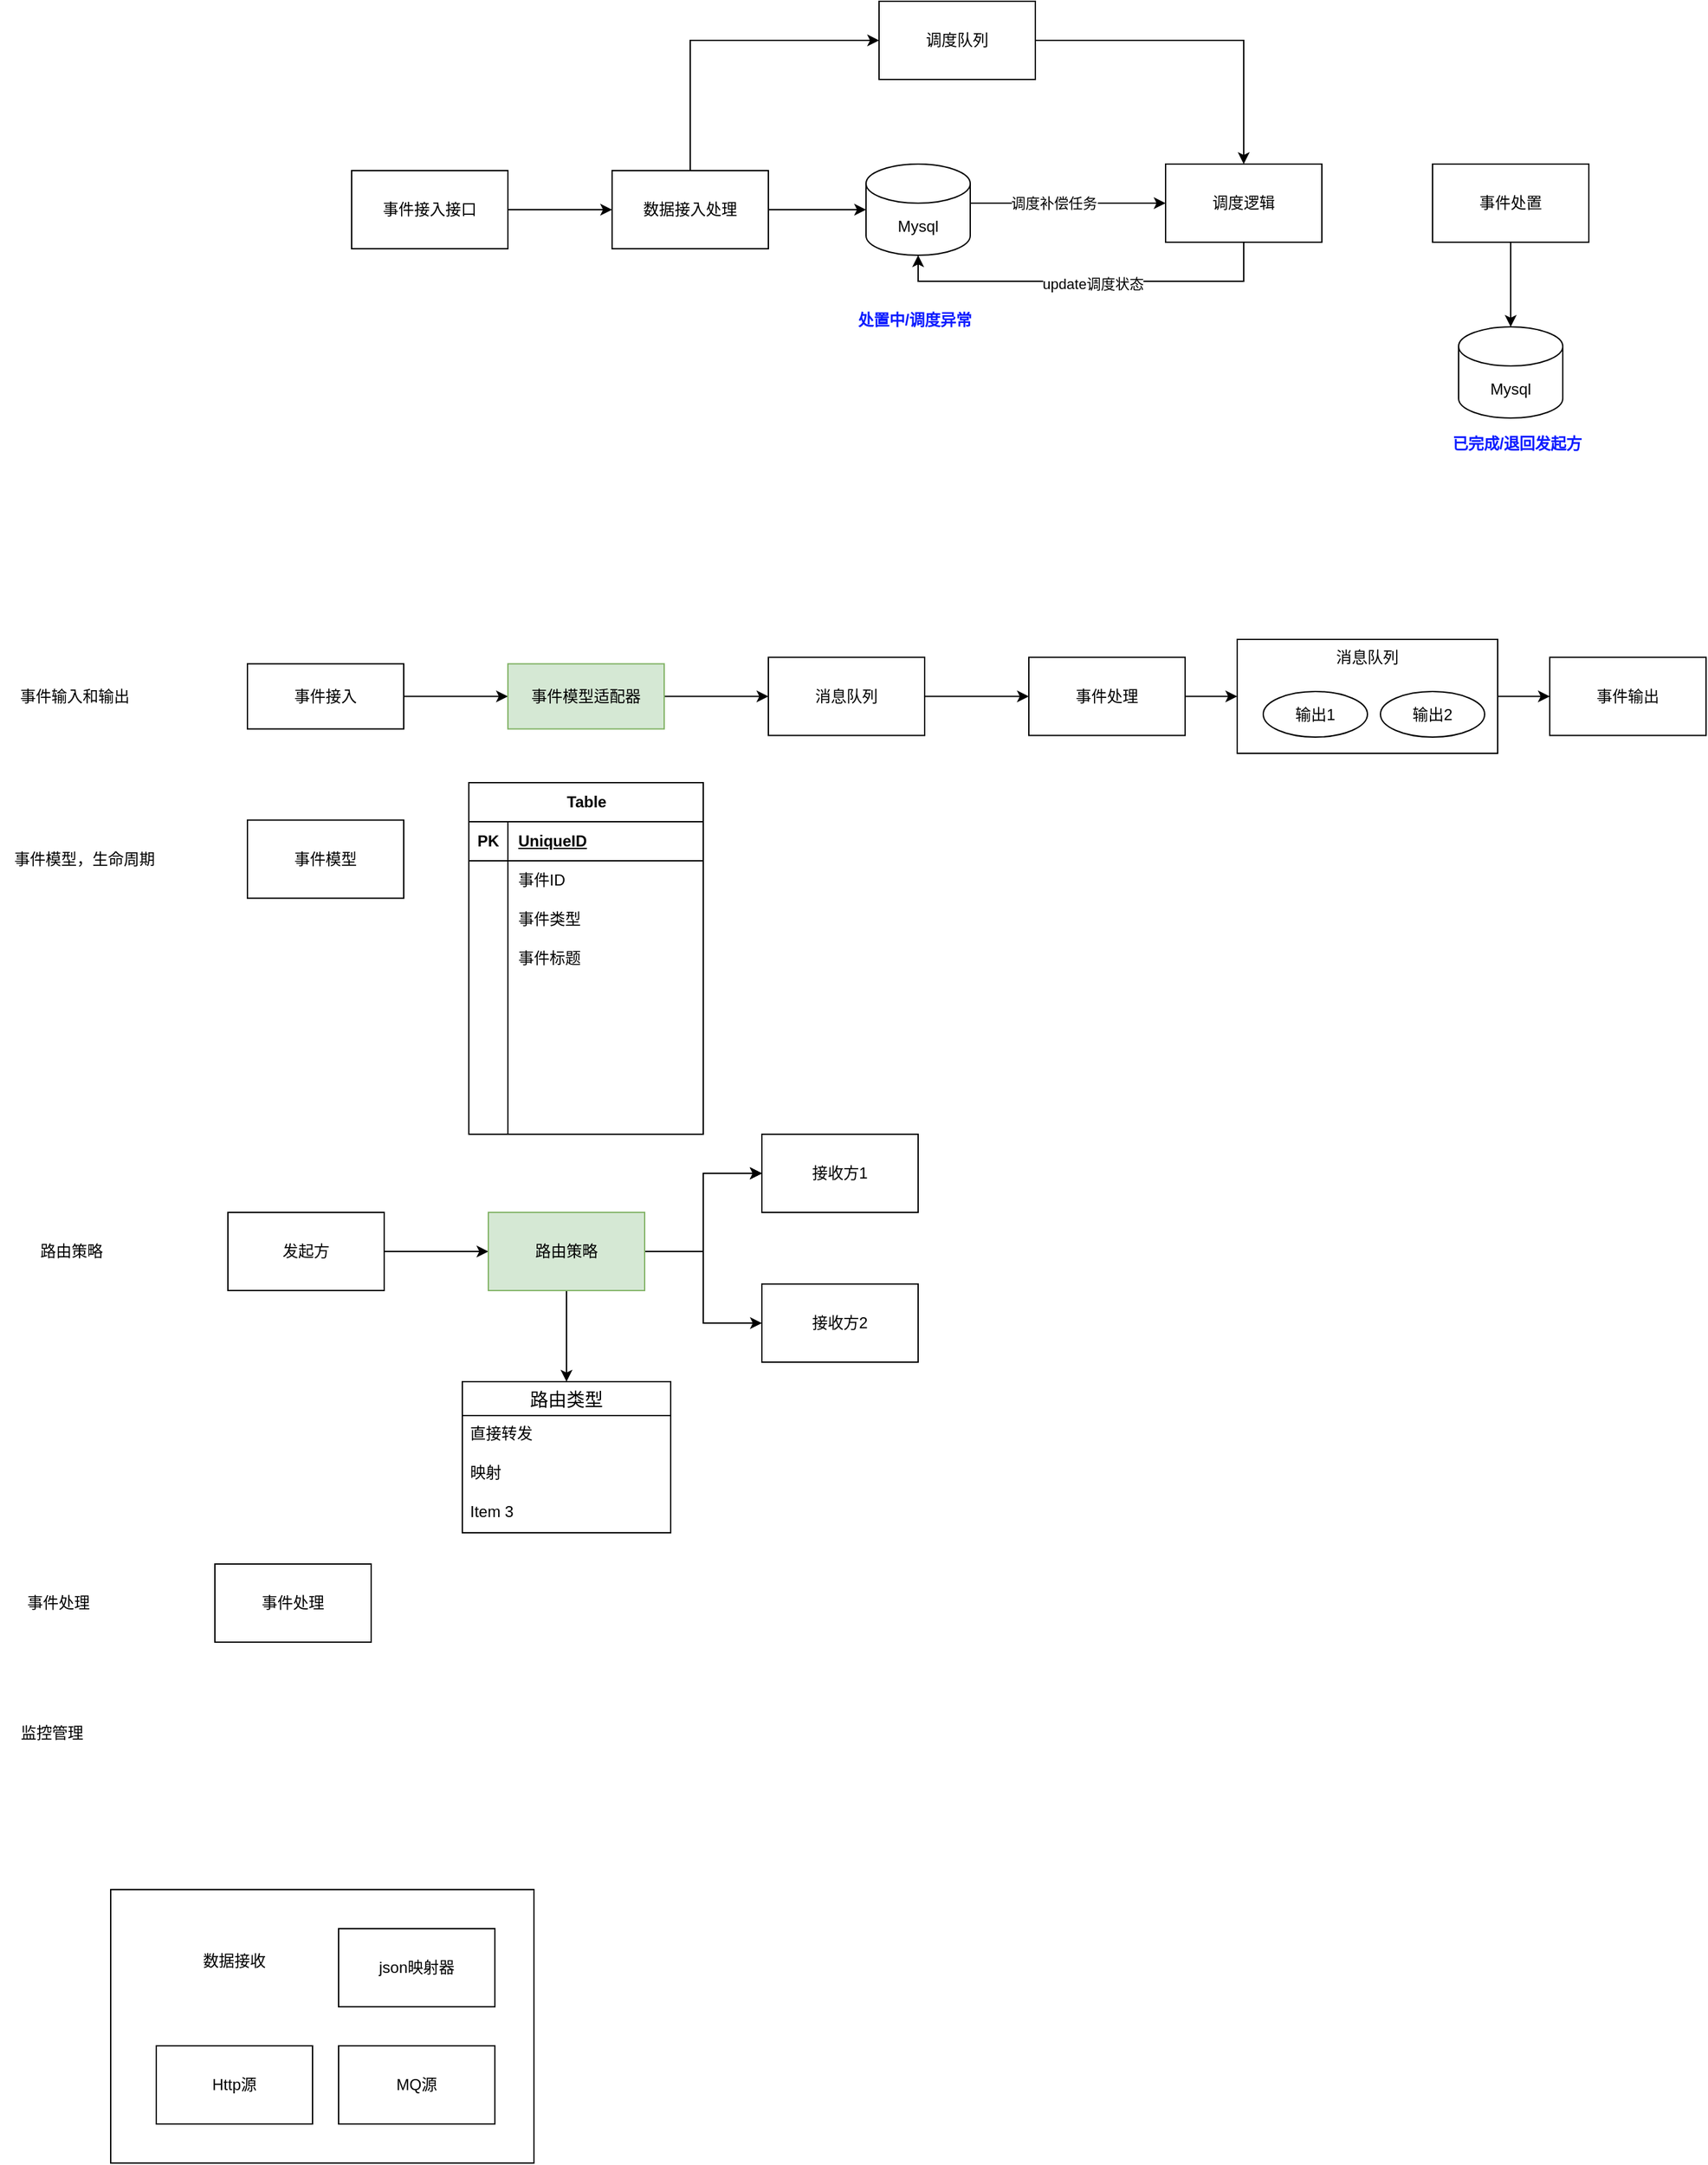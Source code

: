 <mxfile version="22.0.3" type="device">
  <diagram name="第 1 页" id="-LLjQUr8ZXZE0aKfJz2Y">
    <mxGraphModel dx="780" dy="1665" grid="1" gridSize="10" guides="1" tooltips="1" connect="1" arrows="1" fold="1" page="1" pageScale="1" pageWidth="827" pageHeight="1169" math="0" shadow="0">
      <root>
        <mxCell id="0" />
        <mxCell id="1" parent="0" />
        <mxCell id="o5Dc9ry5pBF1kSQfZfNr-97" value="" style="whiteSpace=wrap;html=1;rounded=0;" vertex="1" parent="1">
          <mxGeometry x="145" y="1120" width="325" height="210" as="geometry" />
        </mxCell>
        <mxCell id="o5Dc9ry5pBF1kSQfZfNr-1" value="事件模型，生命周期" style="text;html=1;strokeColor=none;fillColor=none;align=center;verticalAlign=middle;whiteSpace=wrap;rounded=0;" vertex="1" parent="1">
          <mxGeometry x="60" y="308.75" width="130" height="40" as="geometry" />
        </mxCell>
        <mxCell id="o5Dc9ry5pBF1kSQfZfNr-2" value="路由策略" style="text;html=1;strokeColor=none;fillColor=none;align=center;verticalAlign=middle;whiteSpace=wrap;rounded=0;" vertex="1" parent="1">
          <mxGeometry x="85" y="615" width="60" height="30" as="geometry" />
        </mxCell>
        <mxCell id="o5Dc9ry5pBF1kSQfZfNr-3" value="事件处理" style="text;html=1;strokeColor=none;fillColor=none;align=center;verticalAlign=middle;whiteSpace=wrap;rounded=0;" vertex="1" parent="1">
          <mxGeometry x="75" y="885" width="60" height="30" as="geometry" />
        </mxCell>
        <mxCell id="o5Dc9ry5pBF1kSQfZfNr-4" value="监控管理" style="text;html=1;strokeColor=none;fillColor=none;align=center;verticalAlign=middle;whiteSpace=wrap;rounded=0;" vertex="1" parent="1">
          <mxGeometry x="70" y="985" width="60" height="30" as="geometry" />
        </mxCell>
        <mxCell id="o5Dc9ry5pBF1kSQfZfNr-5" value="事件输入和输出" style="text;html=1;strokeColor=none;fillColor=none;align=center;verticalAlign=middle;whiteSpace=wrap;rounded=0;" vertex="1" parent="1">
          <mxGeometry x="60" y="188.75" width="115" height="30" as="geometry" />
        </mxCell>
        <mxCell id="o5Dc9ry5pBF1kSQfZfNr-8" value="" style="edgeStyle=orthogonalEdgeStyle;rounded=0;orthogonalLoop=1;jettySize=auto;html=1;" edge="1" parent="1" source="o5Dc9ry5pBF1kSQfZfNr-6" target="o5Dc9ry5pBF1kSQfZfNr-7">
          <mxGeometry relative="1" as="geometry" />
        </mxCell>
        <mxCell id="o5Dc9ry5pBF1kSQfZfNr-6" value="事件接入" style="rounded=0;whiteSpace=wrap;html=1;" vertex="1" parent="1">
          <mxGeometry x="250" y="178.75" width="120" height="50" as="geometry" />
        </mxCell>
        <mxCell id="o5Dc9ry5pBF1kSQfZfNr-10" value="" style="edgeStyle=orthogonalEdgeStyle;rounded=0;orthogonalLoop=1;jettySize=auto;html=1;" edge="1" parent="1" source="o5Dc9ry5pBF1kSQfZfNr-7" target="o5Dc9ry5pBF1kSQfZfNr-9">
          <mxGeometry relative="1" as="geometry" />
        </mxCell>
        <mxCell id="o5Dc9ry5pBF1kSQfZfNr-7" value="事件模型适配器" style="rounded=0;whiteSpace=wrap;html=1;fillColor=#d5e8d4;strokeColor=#82b366;" vertex="1" parent="1">
          <mxGeometry x="450" y="178.75" width="120" height="50" as="geometry" />
        </mxCell>
        <mxCell id="o5Dc9ry5pBF1kSQfZfNr-12" value="" style="edgeStyle=orthogonalEdgeStyle;rounded=0;orthogonalLoop=1;jettySize=auto;html=1;" edge="1" parent="1" source="o5Dc9ry5pBF1kSQfZfNr-9" target="o5Dc9ry5pBF1kSQfZfNr-11">
          <mxGeometry relative="1" as="geometry" />
        </mxCell>
        <mxCell id="o5Dc9ry5pBF1kSQfZfNr-9" value="消息队列" style="whiteSpace=wrap;html=1;rounded=0;" vertex="1" parent="1">
          <mxGeometry x="650" y="173.75" width="120" height="60" as="geometry" />
        </mxCell>
        <mxCell id="o5Dc9ry5pBF1kSQfZfNr-14" value="" style="edgeStyle=orthogonalEdgeStyle;rounded=0;orthogonalLoop=1;jettySize=auto;html=1;" edge="1" parent="1" source="o5Dc9ry5pBF1kSQfZfNr-11" target="o5Dc9ry5pBF1kSQfZfNr-13">
          <mxGeometry relative="1" as="geometry" />
        </mxCell>
        <mxCell id="o5Dc9ry5pBF1kSQfZfNr-11" value="事件处理" style="whiteSpace=wrap;html=1;rounded=0;" vertex="1" parent="1">
          <mxGeometry x="850" y="173.75" width="120" height="60" as="geometry" />
        </mxCell>
        <mxCell id="o5Dc9ry5pBF1kSQfZfNr-16" value="" style="edgeStyle=orthogonalEdgeStyle;rounded=0;orthogonalLoop=1;jettySize=auto;html=1;" edge="1" parent="1" source="o5Dc9ry5pBF1kSQfZfNr-13" target="o5Dc9ry5pBF1kSQfZfNr-15">
          <mxGeometry relative="1" as="geometry" />
        </mxCell>
        <mxCell id="o5Dc9ry5pBF1kSQfZfNr-13" value="消息队列" style="whiteSpace=wrap;html=1;rounded=0;align=center;verticalAlign=top;" vertex="1" parent="1">
          <mxGeometry x="1010" y="160" width="200" height="87.5" as="geometry" />
        </mxCell>
        <mxCell id="o5Dc9ry5pBF1kSQfZfNr-15" value="事件输出" style="whiteSpace=wrap;html=1;rounded=0;" vertex="1" parent="1">
          <mxGeometry x="1250" y="173.75" width="120" height="60" as="geometry" />
        </mxCell>
        <mxCell id="o5Dc9ry5pBF1kSQfZfNr-17" value="事件模型" style="whiteSpace=wrap;html=1;rounded=0;" vertex="1" parent="1">
          <mxGeometry x="250" y="298.75" width="120" height="60" as="geometry" />
        </mxCell>
        <mxCell id="o5Dc9ry5pBF1kSQfZfNr-21" value="" style="edgeStyle=orthogonalEdgeStyle;rounded=0;orthogonalLoop=1;jettySize=auto;html=1;" edge="1" parent="1" source="o5Dc9ry5pBF1kSQfZfNr-19" target="o5Dc9ry5pBF1kSQfZfNr-20">
          <mxGeometry relative="1" as="geometry" />
        </mxCell>
        <mxCell id="o5Dc9ry5pBF1kSQfZfNr-19" value="发起方" style="rounded=0;whiteSpace=wrap;html=1;" vertex="1" parent="1">
          <mxGeometry x="235" y="600" width="120" height="60" as="geometry" />
        </mxCell>
        <mxCell id="o5Dc9ry5pBF1kSQfZfNr-23" value="" style="edgeStyle=orthogonalEdgeStyle;rounded=0;orthogonalLoop=1;jettySize=auto;html=1;" edge="1" parent="1" source="o5Dc9ry5pBF1kSQfZfNr-20" target="o5Dc9ry5pBF1kSQfZfNr-22">
          <mxGeometry relative="1" as="geometry" />
        </mxCell>
        <mxCell id="o5Dc9ry5pBF1kSQfZfNr-24" value="" style="edgeStyle=orthogonalEdgeStyle;rounded=0;orthogonalLoop=1;jettySize=auto;html=1;" edge="1" parent="1" source="o5Dc9ry5pBF1kSQfZfNr-20" target="o5Dc9ry5pBF1kSQfZfNr-22">
          <mxGeometry relative="1" as="geometry" />
        </mxCell>
        <mxCell id="o5Dc9ry5pBF1kSQfZfNr-25" value="" style="edgeStyle=orthogonalEdgeStyle;rounded=0;orthogonalLoop=1;jettySize=auto;html=1;" edge="1" parent="1" source="o5Dc9ry5pBF1kSQfZfNr-20" target="o5Dc9ry5pBF1kSQfZfNr-22">
          <mxGeometry relative="1" as="geometry" />
        </mxCell>
        <mxCell id="o5Dc9ry5pBF1kSQfZfNr-26" value="" style="edgeStyle=orthogonalEdgeStyle;rounded=0;orthogonalLoop=1;jettySize=auto;html=1;" edge="1" parent="1" source="o5Dc9ry5pBF1kSQfZfNr-20" target="o5Dc9ry5pBF1kSQfZfNr-22">
          <mxGeometry relative="1" as="geometry" />
        </mxCell>
        <mxCell id="o5Dc9ry5pBF1kSQfZfNr-28" style="edgeStyle=orthogonalEdgeStyle;rounded=0;orthogonalLoop=1;jettySize=auto;html=1;" edge="1" parent="1" source="o5Dc9ry5pBF1kSQfZfNr-20" target="o5Dc9ry5pBF1kSQfZfNr-27">
          <mxGeometry relative="1" as="geometry" />
        </mxCell>
        <mxCell id="o5Dc9ry5pBF1kSQfZfNr-92" style="edgeStyle=orthogonalEdgeStyle;rounded=0;orthogonalLoop=1;jettySize=auto;html=1;exitX=0.5;exitY=1;exitDx=0;exitDy=0;entryX=0.5;entryY=0;entryDx=0;entryDy=0;" edge="1" parent="1" source="o5Dc9ry5pBF1kSQfZfNr-20" target="o5Dc9ry5pBF1kSQfZfNr-88">
          <mxGeometry relative="1" as="geometry" />
        </mxCell>
        <mxCell id="o5Dc9ry5pBF1kSQfZfNr-20" value="路由策略" style="whiteSpace=wrap;html=1;rounded=0;fillColor=#d5e8d4;strokeColor=#82b366;" vertex="1" parent="1">
          <mxGeometry x="435" y="600" width="120" height="60" as="geometry" />
        </mxCell>
        <mxCell id="o5Dc9ry5pBF1kSQfZfNr-22" value="接收方1" style="whiteSpace=wrap;html=1;rounded=0;" vertex="1" parent="1">
          <mxGeometry x="645" y="540" width="120" height="60" as="geometry" />
        </mxCell>
        <mxCell id="o5Dc9ry5pBF1kSQfZfNr-27" value="接收方2" style="whiteSpace=wrap;html=1;rounded=0;" vertex="1" parent="1">
          <mxGeometry x="645" y="655" width="120" height="60" as="geometry" />
        </mxCell>
        <mxCell id="o5Dc9ry5pBF1kSQfZfNr-29" value="事件处理" style="rounded=0;whiteSpace=wrap;html=1;" vertex="1" parent="1">
          <mxGeometry x="225" y="870" width="120" height="60" as="geometry" />
        </mxCell>
        <mxCell id="o5Dc9ry5pBF1kSQfZfNr-30" value="输出1" style="ellipse;whiteSpace=wrap;html=1;" vertex="1" parent="1">
          <mxGeometry x="1030" y="200" width="80" height="35" as="geometry" />
        </mxCell>
        <mxCell id="o5Dc9ry5pBF1kSQfZfNr-31" value="输出2" style="ellipse;whiteSpace=wrap;html=1;" vertex="1" parent="1">
          <mxGeometry x="1120" y="200" width="80" height="35" as="geometry" />
        </mxCell>
        <mxCell id="o5Dc9ry5pBF1kSQfZfNr-34" value="" style="edgeStyle=orthogonalEdgeStyle;rounded=0;orthogonalLoop=1;jettySize=auto;html=1;" edge="1" parent="1" source="o5Dc9ry5pBF1kSQfZfNr-32" target="o5Dc9ry5pBF1kSQfZfNr-33">
          <mxGeometry relative="1" as="geometry" />
        </mxCell>
        <mxCell id="o5Dc9ry5pBF1kSQfZfNr-32" value="事件接入接口" style="rounded=0;whiteSpace=wrap;html=1;" vertex="1" parent="1">
          <mxGeometry x="330" y="-200" width="120" height="60" as="geometry" />
        </mxCell>
        <mxCell id="o5Dc9ry5pBF1kSQfZfNr-46" style="edgeStyle=orthogonalEdgeStyle;rounded=0;orthogonalLoop=1;jettySize=auto;html=1;exitX=0.5;exitY=0;exitDx=0;exitDy=0;entryX=0;entryY=0.5;entryDx=0;entryDy=0;" edge="1" parent="1" source="o5Dc9ry5pBF1kSQfZfNr-33" target="o5Dc9ry5pBF1kSQfZfNr-43">
          <mxGeometry relative="1" as="geometry" />
        </mxCell>
        <mxCell id="o5Dc9ry5pBF1kSQfZfNr-33" value="数据接入处理" style="whiteSpace=wrap;html=1;rounded=0;" vertex="1" parent="1">
          <mxGeometry x="530" y="-200" width="120" height="60" as="geometry" />
        </mxCell>
        <mxCell id="o5Dc9ry5pBF1kSQfZfNr-50" style="edgeStyle=orthogonalEdgeStyle;rounded=0;orthogonalLoop=1;jettySize=auto;html=1;exitX=1;exitY=0;exitDx=0;exitDy=45;exitPerimeter=0;entryX=0;entryY=0.5;entryDx=0;entryDy=0;" edge="1" parent="1" source="o5Dc9ry5pBF1kSQfZfNr-39" target="o5Dc9ry5pBF1kSQfZfNr-47">
          <mxGeometry relative="1" as="geometry">
            <Array as="points">
              <mxPoint x="805" y="-175" />
            </Array>
          </mxGeometry>
        </mxCell>
        <mxCell id="o5Dc9ry5pBF1kSQfZfNr-51" value="调度补偿任务" style="edgeLabel;html=1;align=center;verticalAlign=middle;resizable=0;points=[];" vertex="1" connectable="0" parent="o5Dc9ry5pBF1kSQfZfNr-50">
          <mxGeometry x="-0.048" relative="1" as="geometry">
            <mxPoint as="offset" />
          </mxGeometry>
        </mxCell>
        <mxCell id="o5Dc9ry5pBF1kSQfZfNr-39" value="Mysql" style="shape=cylinder3;whiteSpace=wrap;html=1;boundedLbl=1;backgroundOutline=1;size=15;" vertex="1" parent="1">
          <mxGeometry x="725" y="-205" width="80" height="70" as="geometry" />
        </mxCell>
        <mxCell id="o5Dc9ry5pBF1kSQfZfNr-40" value="已完成/退回发起方" style="text;html=1;strokeColor=none;fillColor=none;align=center;verticalAlign=middle;whiteSpace=wrap;rounded=0;fontStyle=1;fontColor=#0D1DFF;" vertex="1" parent="1">
          <mxGeometry x="1170" y="-10" width="110" height="40" as="geometry" />
        </mxCell>
        <mxCell id="o5Dc9ry5pBF1kSQfZfNr-41" style="edgeStyle=orthogonalEdgeStyle;rounded=0;orthogonalLoop=1;jettySize=auto;html=1;exitX=1;exitY=0.5;exitDx=0;exitDy=0;entryX=0;entryY=0.5;entryDx=0;entryDy=0;entryPerimeter=0;" edge="1" parent="1" source="o5Dc9ry5pBF1kSQfZfNr-33" target="o5Dc9ry5pBF1kSQfZfNr-39">
          <mxGeometry relative="1" as="geometry" />
        </mxCell>
        <mxCell id="o5Dc9ry5pBF1kSQfZfNr-48" style="edgeStyle=orthogonalEdgeStyle;rounded=0;orthogonalLoop=1;jettySize=auto;html=1;exitX=1;exitY=0.5;exitDx=0;exitDy=0;entryX=0.5;entryY=0;entryDx=0;entryDy=0;" edge="1" parent="1" source="o5Dc9ry5pBF1kSQfZfNr-43" target="o5Dc9ry5pBF1kSQfZfNr-47">
          <mxGeometry relative="1" as="geometry" />
        </mxCell>
        <mxCell id="o5Dc9ry5pBF1kSQfZfNr-43" value="调度队列" style="whiteSpace=wrap;html=1;rounded=0;" vertex="1" parent="1">
          <mxGeometry x="735" y="-330" width="120" height="60" as="geometry" />
        </mxCell>
        <mxCell id="o5Dc9ry5pBF1kSQfZfNr-54" style="edgeStyle=orthogonalEdgeStyle;rounded=0;orthogonalLoop=1;jettySize=auto;html=1;exitX=0.5;exitY=1;exitDx=0;exitDy=0;entryX=0.5;entryY=1;entryDx=0;entryDy=0;entryPerimeter=0;" edge="1" parent="1" source="o5Dc9ry5pBF1kSQfZfNr-47" target="o5Dc9ry5pBF1kSQfZfNr-39">
          <mxGeometry relative="1" as="geometry">
            <mxPoint x="1015" y="-90" as="targetPoint" />
          </mxGeometry>
        </mxCell>
        <mxCell id="o5Dc9ry5pBF1kSQfZfNr-58" value="update调度状态" style="edgeLabel;html=1;align=center;verticalAlign=middle;resizable=0;points=[];" vertex="1" connectable="0" parent="o5Dc9ry5pBF1kSQfZfNr-54">
          <mxGeometry x="-0.022" y="2" relative="1" as="geometry">
            <mxPoint as="offset" />
          </mxGeometry>
        </mxCell>
        <mxCell id="o5Dc9ry5pBF1kSQfZfNr-47" value="调度逻辑" style="rounded=0;whiteSpace=wrap;html=1;" vertex="1" parent="1">
          <mxGeometry x="955" y="-205" width="120" height="60" as="geometry" />
        </mxCell>
        <mxCell id="o5Dc9ry5pBF1kSQfZfNr-59" value="处置中/调度异常" style="text;html=1;strokeColor=none;fillColor=none;align=center;verticalAlign=middle;whiteSpace=wrap;rounded=0;fontStyle=1;fontColor=#0D1DFF;" vertex="1" parent="1">
          <mxGeometry x="710" y="-100" width="105" height="30" as="geometry" />
        </mxCell>
        <mxCell id="o5Dc9ry5pBF1kSQfZfNr-60" value="事件处置" style="rounded=0;whiteSpace=wrap;html=1;" vertex="1" parent="1">
          <mxGeometry x="1160" y="-205" width="120" height="60" as="geometry" />
        </mxCell>
        <mxCell id="o5Dc9ry5pBF1kSQfZfNr-61" value="Mysql" style="shape=cylinder3;whiteSpace=wrap;html=1;boundedLbl=1;backgroundOutline=1;size=15;" vertex="1" parent="1">
          <mxGeometry x="1180" y="-80" width="80" height="70" as="geometry" />
        </mxCell>
        <mxCell id="o5Dc9ry5pBF1kSQfZfNr-62" style="edgeStyle=orthogonalEdgeStyle;rounded=0;orthogonalLoop=1;jettySize=auto;html=1;exitX=0.5;exitY=1;exitDx=0;exitDy=0;entryX=0.5;entryY=0;entryDx=0;entryDy=0;entryPerimeter=0;" edge="1" parent="1" source="o5Dc9ry5pBF1kSQfZfNr-60" target="o5Dc9ry5pBF1kSQfZfNr-61">
          <mxGeometry relative="1" as="geometry" />
        </mxCell>
        <mxCell id="o5Dc9ry5pBF1kSQfZfNr-63" value="Table" style="shape=table;startSize=30;container=1;collapsible=1;childLayout=tableLayout;fixedRows=1;rowLines=0;fontStyle=1;align=center;resizeLast=1;html=1;" vertex="1" parent="1">
          <mxGeometry x="420" y="270" width="180" height="270" as="geometry" />
        </mxCell>
        <mxCell id="o5Dc9ry5pBF1kSQfZfNr-64" value="" style="shape=tableRow;horizontal=0;startSize=0;swimlaneHead=0;swimlaneBody=0;fillColor=none;collapsible=0;dropTarget=0;points=[[0,0.5],[1,0.5]];portConstraint=eastwest;top=0;left=0;right=0;bottom=1;" vertex="1" parent="o5Dc9ry5pBF1kSQfZfNr-63">
          <mxGeometry y="30" width="180" height="30" as="geometry" />
        </mxCell>
        <mxCell id="o5Dc9ry5pBF1kSQfZfNr-65" value="PK" style="shape=partialRectangle;connectable=0;fillColor=none;top=0;left=0;bottom=0;right=0;fontStyle=1;overflow=hidden;whiteSpace=wrap;html=1;" vertex="1" parent="o5Dc9ry5pBF1kSQfZfNr-64">
          <mxGeometry width="30" height="30" as="geometry">
            <mxRectangle width="30" height="30" as="alternateBounds" />
          </mxGeometry>
        </mxCell>
        <mxCell id="o5Dc9ry5pBF1kSQfZfNr-66" value="UniqueID" style="shape=partialRectangle;connectable=0;fillColor=none;top=0;left=0;bottom=0;right=0;align=left;spacingLeft=6;fontStyle=5;overflow=hidden;whiteSpace=wrap;html=1;" vertex="1" parent="o5Dc9ry5pBF1kSQfZfNr-64">
          <mxGeometry x="30" width="150" height="30" as="geometry">
            <mxRectangle width="150" height="30" as="alternateBounds" />
          </mxGeometry>
        </mxCell>
        <mxCell id="o5Dc9ry5pBF1kSQfZfNr-67" value="" style="shape=tableRow;horizontal=0;startSize=0;swimlaneHead=0;swimlaneBody=0;fillColor=none;collapsible=0;dropTarget=0;points=[[0,0.5],[1,0.5]];portConstraint=eastwest;top=0;left=0;right=0;bottom=0;" vertex="1" parent="o5Dc9ry5pBF1kSQfZfNr-63">
          <mxGeometry y="60" width="180" height="30" as="geometry" />
        </mxCell>
        <mxCell id="o5Dc9ry5pBF1kSQfZfNr-68" value="" style="shape=partialRectangle;connectable=0;fillColor=none;top=0;left=0;bottom=0;right=0;editable=1;overflow=hidden;whiteSpace=wrap;html=1;" vertex="1" parent="o5Dc9ry5pBF1kSQfZfNr-67">
          <mxGeometry width="30" height="30" as="geometry">
            <mxRectangle width="30" height="30" as="alternateBounds" />
          </mxGeometry>
        </mxCell>
        <mxCell id="o5Dc9ry5pBF1kSQfZfNr-69" value="事件ID" style="shape=partialRectangle;connectable=0;fillColor=none;top=0;left=0;bottom=0;right=0;align=left;spacingLeft=6;overflow=hidden;whiteSpace=wrap;html=1;" vertex="1" parent="o5Dc9ry5pBF1kSQfZfNr-67">
          <mxGeometry x="30" width="150" height="30" as="geometry">
            <mxRectangle width="150" height="30" as="alternateBounds" />
          </mxGeometry>
        </mxCell>
        <mxCell id="o5Dc9ry5pBF1kSQfZfNr-70" value="" style="shape=tableRow;horizontal=0;startSize=0;swimlaneHead=0;swimlaneBody=0;fillColor=none;collapsible=0;dropTarget=0;points=[[0,0.5],[1,0.5]];portConstraint=eastwest;top=0;left=0;right=0;bottom=0;" vertex="1" parent="o5Dc9ry5pBF1kSQfZfNr-63">
          <mxGeometry y="90" width="180" height="30" as="geometry" />
        </mxCell>
        <mxCell id="o5Dc9ry5pBF1kSQfZfNr-71" value="" style="shape=partialRectangle;connectable=0;fillColor=none;top=0;left=0;bottom=0;right=0;editable=1;overflow=hidden;whiteSpace=wrap;html=1;" vertex="1" parent="o5Dc9ry5pBF1kSQfZfNr-70">
          <mxGeometry width="30" height="30" as="geometry">
            <mxRectangle width="30" height="30" as="alternateBounds" />
          </mxGeometry>
        </mxCell>
        <mxCell id="o5Dc9ry5pBF1kSQfZfNr-72" value="事件类型" style="shape=partialRectangle;connectable=0;fillColor=none;top=0;left=0;bottom=0;right=0;align=left;spacingLeft=6;overflow=hidden;whiteSpace=wrap;html=1;" vertex="1" parent="o5Dc9ry5pBF1kSQfZfNr-70">
          <mxGeometry x="30" width="150" height="30" as="geometry">
            <mxRectangle width="150" height="30" as="alternateBounds" />
          </mxGeometry>
        </mxCell>
        <mxCell id="o5Dc9ry5pBF1kSQfZfNr-73" value="" style="shape=tableRow;horizontal=0;startSize=0;swimlaneHead=0;swimlaneBody=0;fillColor=none;collapsible=0;dropTarget=0;points=[[0,0.5],[1,0.5]];portConstraint=eastwest;top=0;left=0;right=0;bottom=0;" vertex="1" parent="o5Dc9ry5pBF1kSQfZfNr-63">
          <mxGeometry y="120" width="180" height="30" as="geometry" />
        </mxCell>
        <mxCell id="o5Dc9ry5pBF1kSQfZfNr-74" value="" style="shape=partialRectangle;connectable=0;fillColor=none;top=0;left=0;bottom=0;right=0;editable=1;overflow=hidden;whiteSpace=wrap;html=1;" vertex="1" parent="o5Dc9ry5pBF1kSQfZfNr-73">
          <mxGeometry width="30" height="30" as="geometry">
            <mxRectangle width="30" height="30" as="alternateBounds" />
          </mxGeometry>
        </mxCell>
        <mxCell id="o5Dc9ry5pBF1kSQfZfNr-75" value="事件标题" style="shape=partialRectangle;connectable=0;fillColor=none;top=0;left=0;bottom=0;right=0;align=left;spacingLeft=6;overflow=hidden;whiteSpace=wrap;html=1;" vertex="1" parent="o5Dc9ry5pBF1kSQfZfNr-73">
          <mxGeometry x="30" width="150" height="30" as="geometry">
            <mxRectangle width="150" height="30" as="alternateBounds" />
          </mxGeometry>
        </mxCell>
        <mxCell id="o5Dc9ry5pBF1kSQfZfNr-76" style="shape=tableRow;horizontal=0;startSize=0;swimlaneHead=0;swimlaneBody=0;fillColor=none;collapsible=0;dropTarget=0;points=[[0,0.5],[1,0.5]];portConstraint=eastwest;top=0;left=0;right=0;bottom=0;" vertex="1" parent="o5Dc9ry5pBF1kSQfZfNr-63">
          <mxGeometry y="150" width="180" height="30" as="geometry" />
        </mxCell>
        <mxCell id="o5Dc9ry5pBF1kSQfZfNr-77" style="shape=partialRectangle;connectable=0;fillColor=none;top=0;left=0;bottom=0;right=0;editable=1;overflow=hidden;whiteSpace=wrap;html=1;" vertex="1" parent="o5Dc9ry5pBF1kSQfZfNr-76">
          <mxGeometry width="30" height="30" as="geometry">
            <mxRectangle width="30" height="30" as="alternateBounds" />
          </mxGeometry>
        </mxCell>
        <mxCell id="o5Dc9ry5pBF1kSQfZfNr-78" style="shape=partialRectangle;connectable=0;fillColor=none;top=0;left=0;bottom=0;right=0;align=left;spacingLeft=6;overflow=hidden;whiteSpace=wrap;html=1;" vertex="1" parent="o5Dc9ry5pBF1kSQfZfNr-76">
          <mxGeometry x="30" width="150" height="30" as="geometry">
            <mxRectangle width="150" height="30" as="alternateBounds" />
          </mxGeometry>
        </mxCell>
        <mxCell id="o5Dc9ry5pBF1kSQfZfNr-79" style="shape=tableRow;horizontal=0;startSize=0;swimlaneHead=0;swimlaneBody=0;fillColor=none;collapsible=0;dropTarget=0;points=[[0,0.5],[1,0.5]];portConstraint=eastwest;top=0;left=0;right=0;bottom=0;" vertex="1" parent="o5Dc9ry5pBF1kSQfZfNr-63">
          <mxGeometry y="180" width="180" height="30" as="geometry" />
        </mxCell>
        <mxCell id="o5Dc9ry5pBF1kSQfZfNr-80" style="shape=partialRectangle;connectable=0;fillColor=none;top=0;left=0;bottom=0;right=0;editable=1;overflow=hidden;whiteSpace=wrap;html=1;" vertex="1" parent="o5Dc9ry5pBF1kSQfZfNr-79">
          <mxGeometry width="30" height="30" as="geometry">
            <mxRectangle width="30" height="30" as="alternateBounds" />
          </mxGeometry>
        </mxCell>
        <mxCell id="o5Dc9ry5pBF1kSQfZfNr-81" style="shape=partialRectangle;connectable=0;fillColor=none;top=0;left=0;bottom=0;right=0;align=left;spacingLeft=6;overflow=hidden;whiteSpace=wrap;html=1;" vertex="1" parent="o5Dc9ry5pBF1kSQfZfNr-79">
          <mxGeometry x="30" width="150" height="30" as="geometry">
            <mxRectangle width="150" height="30" as="alternateBounds" />
          </mxGeometry>
        </mxCell>
        <mxCell id="o5Dc9ry5pBF1kSQfZfNr-82" style="shape=tableRow;horizontal=0;startSize=0;swimlaneHead=0;swimlaneBody=0;fillColor=none;collapsible=0;dropTarget=0;points=[[0,0.5],[1,0.5]];portConstraint=eastwest;top=0;left=0;right=0;bottom=0;" vertex="1" parent="o5Dc9ry5pBF1kSQfZfNr-63">
          <mxGeometry y="210" width="180" height="30" as="geometry" />
        </mxCell>
        <mxCell id="o5Dc9ry5pBF1kSQfZfNr-83" style="shape=partialRectangle;connectable=0;fillColor=none;top=0;left=0;bottom=0;right=0;editable=1;overflow=hidden;whiteSpace=wrap;html=1;" vertex="1" parent="o5Dc9ry5pBF1kSQfZfNr-82">
          <mxGeometry width="30" height="30" as="geometry">
            <mxRectangle width="30" height="30" as="alternateBounds" />
          </mxGeometry>
        </mxCell>
        <mxCell id="o5Dc9ry5pBF1kSQfZfNr-84" style="shape=partialRectangle;connectable=0;fillColor=none;top=0;left=0;bottom=0;right=0;align=left;spacingLeft=6;overflow=hidden;whiteSpace=wrap;html=1;" vertex="1" parent="o5Dc9ry5pBF1kSQfZfNr-82">
          <mxGeometry x="30" width="150" height="30" as="geometry">
            <mxRectangle width="150" height="30" as="alternateBounds" />
          </mxGeometry>
        </mxCell>
        <mxCell id="o5Dc9ry5pBF1kSQfZfNr-85" style="shape=tableRow;horizontal=0;startSize=0;swimlaneHead=0;swimlaneBody=0;fillColor=none;collapsible=0;dropTarget=0;points=[[0,0.5],[1,0.5]];portConstraint=eastwest;top=0;left=0;right=0;bottom=0;" vertex="1" parent="o5Dc9ry5pBF1kSQfZfNr-63">
          <mxGeometry y="240" width="180" height="30" as="geometry" />
        </mxCell>
        <mxCell id="o5Dc9ry5pBF1kSQfZfNr-86" style="shape=partialRectangle;connectable=0;fillColor=none;top=0;left=0;bottom=0;right=0;editable=1;overflow=hidden;whiteSpace=wrap;html=1;" vertex="1" parent="o5Dc9ry5pBF1kSQfZfNr-85">
          <mxGeometry width="30" height="30" as="geometry">
            <mxRectangle width="30" height="30" as="alternateBounds" />
          </mxGeometry>
        </mxCell>
        <mxCell id="o5Dc9ry5pBF1kSQfZfNr-87" style="shape=partialRectangle;connectable=0;fillColor=none;top=0;left=0;bottom=0;right=0;align=left;spacingLeft=6;overflow=hidden;whiteSpace=wrap;html=1;" vertex="1" parent="o5Dc9ry5pBF1kSQfZfNr-85">
          <mxGeometry x="30" width="150" height="30" as="geometry">
            <mxRectangle width="150" height="30" as="alternateBounds" />
          </mxGeometry>
        </mxCell>
        <mxCell id="o5Dc9ry5pBF1kSQfZfNr-88" value="路由类型" style="swimlane;fontStyle=0;childLayout=stackLayout;horizontal=1;startSize=26;horizontalStack=0;resizeParent=1;resizeParentMax=0;resizeLast=0;collapsible=1;marginBottom=0;align=center;fontSize=14;" vertex="1" parent="1">
          <mxGeometry x="415" y="730" width="160" height="116" as="geometry" />
        </mxCell>
        <mxCell id="o5Dc9ry5pBF1kSQfZfNr-89" value="直接转发" style="text;strokeColor=none;fillColor=none;spacingLeft=4;spacingRight=4;overflow=hidden;rotatable=0;points=[[0,0.5],[1,0.5]];portConstraint=eastwest;fontSize=12;whiteSpace=wrap;html=1;" vertex="1" parent="o5Dc9ry5pBF1kSQfZfNr-88">
          <mxGeometry y="26" width="160" height="30" as="geometry" />
        </mxCell>
        <mxCell id="o5Dc9ry5pBF1kSQfZfNr-90" value="映射" style="text;strokeColor=none;fillColor=none;spacingLeft=4;spacingRight=4;overflow=hidden;rotatable=0;points=[[0,0.5],[1,0.5]];portConstraint=eastwest;fontSize=12;whiteSpace=wrap;html=1;" vertex="1" parent="o5Dc9ry5pBF1kSQfZfNr-88">
          <mxGeometry y="56" width="160" height="30" as="geometry" />
        </mxCell>
        <mxCell id="o5Dc9ry5pBF1kSQfZfNr-91" value="Item 3" style="text;strokeColor=none;fillColor=none;spacingLeft=4;spacingRight=4;overflow=hidden;rotatable=0;points=[[0,0.5],[1,0.5]];portConstraint=eastwest;fontSize=12;whiteSpace=wrap;html=1;" vertex="1" parent="o5Dc9ry5pBF1kSQfZfNr-88">
          <mxGeometry y="86" width="160" height="30" as="geometry" />
        </mxCell>
        <mxCell id="o5Dc9ry5pBF1kSQfZfNr-93" value="Http源" style="rounded=0;whiteSpace=wrap;html=1;" vertex="1" parent="1">
          <mxGeometry x="180" y="1240" width="120" height="60" as="geometry" />
        </mxCell>
        <mxCell id="o5Dc9ry5pBF1kSQfZfNr-94" value="MQ源" style="rounded=0;whiteSpace=wrap;html=1;" vertex="1" parent="1">
          <mxGeometry x="320" y="1240" width="120" height="60" as="geometry" />
        </mxCell>
        <mxCell id="o5Dc9ry5pBF1kSQfZfNr-95" value="json映射器" style="rounded=0;whiteSpace=wrap;html=1;" vertex="1" parent="1">
          <mxGeometry x="320" y="1150" width="120" height="60" as="geometry" />
        </mxCell>
        <mxCell id="o5Dc9ry5pBF1kSQfZfNr-101" value="数据接收" style="text;html=1;strokeColor=none;fillColor=none;align=center;verticalAlign=middle;whiteSpace=wrap;rounded=0;" vertex="1" parent="1">
          <mxGeometry x="200" y="1160" width="80" height="30" as="geometry" />
        </mxCell>
      </root>
    </mxGraphModel>
  </diagram>
</mxfile>
